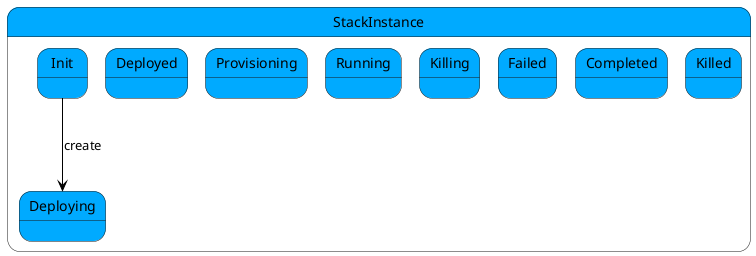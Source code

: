 @startuml



state StackInstance #00aaff {

    state Init #00aaff {
    }

    state Deploying #00aaff {
    }

    state Deployed #00aaff {
    }

    state Provisioning #00aaff {
    }

    state Running #00aaff {
    }

    state Killing #00aaff {
    }

    state Failed #00aaff {
    }

    state Completed #00aaff {
    }

    state Killed #00aaff {
    }




Init -[#black]--> Deploying : create

}


@enduml
